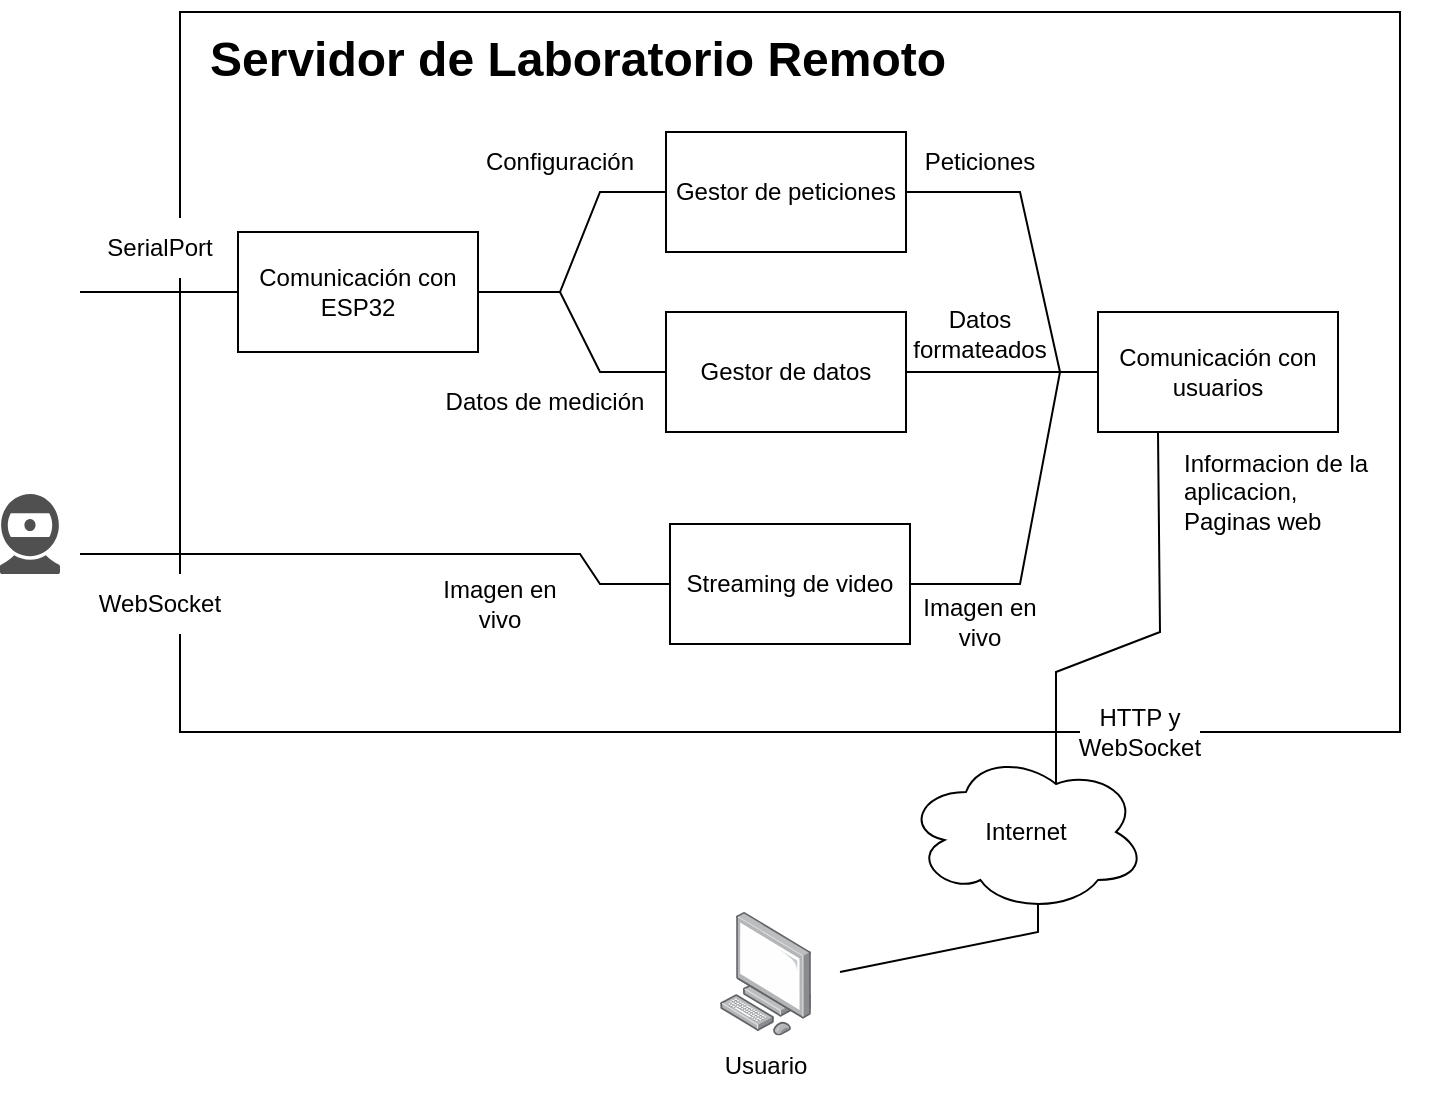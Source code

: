 <mxfile>
    <diagram id="3hIaGwjTrqs3KBvt-b1s" name="Page-1">
        <mxGraphModel dx="958" dy="562" grid="1" gridSize="10" guides="1" tooltips="1" connect="1" arrows="1" fold="1" page="1" pageScale="1" pageWidth="827" pageHeight="1169" math="0" shadow="0">
            <root>
                <mxCell id="0"/>
                <mxCell id="1" parent="0"/>
                <mxCell id="28" value="" style="rounded=0;whiteSpace=wrap;html=1;fillColor=none;" vertex="1" parent="1">
                    <mxGeometry x="110" y="60" width="610" height="360" as="geometry"/>
                </mxCell>
                <mxCell id="13" style="edgeStyle=none;rounded=0;html=1;exitX=1;exitY=0.5;exitDx=0;exitDy=0;entryX=0;entryY=0.5;entryDx=0;entryDy=0;endArrow=none;endFill=0;" edge="1" parent="1" source="2" target="4">
                    <mxGeometry relative="1" as="geometry"/>
                </mxCell>
                <mxCell id="2" value="Gestor de datos" style="rounded=0;whiteSpace=wrap;html=1;" vertex="1" parent="1">
                    <mxGeometry x="353" y="210" width="120" height="60" as="geometry"/>
                </mxCell>
                <mxCell id="14" style="edgeStyle=none;rounded=0;html=1;exitX=1;exitY=0.5;exitDx=0;exitDy=0;endArrow=none;endFill=0;" edge="1" parent="1" source="3">
                    <mxGeometry relative="1" as="geometry">
                        <mxPoint x="550" y="240" as="targetPoint"/>
                        <Array as="points">
                            <mxPoint x="530" y="150"/>
                        </Array>
                    </mxGeometry>
                </mxCell>
                <mxCell id="3" value="Gestor de peticiones" style="rounded=0;whiteSpace=wrap;html=1;" vertex="1" parent="1">
                    <mxGeometry x="353" y="120" width="120" height="60" as="geometry"/>
                </mxCell>
                <mxCell id="20" style="edgeStyle=none;rounded=0;html=1;exitX=0.25;exitY=1;exitDx=0;exitDy=0;entryX=0.625;entryY=0.2;entryDx=0;entryDy=0;entryPerimeter=0;endArrow=none;endFill=0;" edge="1" parent="1" source="4" target="17">
                    <mxGeometry relative="1" as="geometry">
                        <Array as="points">
                            <mxPoint x="600" y="370"/>
                            <mxPoint x="548" y="390"/>
                        </Array>
                    </mxGeometry>
                </mxCell>
                <mxCell id="4" value="Comunicación con usuarios" style="rounded=0;whiteSpace=wrap;html=1;" vertex="1" parent="1">
                    <mxGeometry x="569" y="210" width="120" height="60" as="geometry"/>
                </mxCell>
                <mxCell id="15" style="edgeStyle=none;rounded=0;html=1;exitX=1;exitY=0.5;exitDx=0;exitDy=0;endArrow=none;endFill=0;" edge="1" parent="1" source="5">
                    <mxGeometry relative="1" as="geometry">
                        <mxPoint x="550" y="240" as="targetPoint"/>
                        <Array as="points">
                            <mxPoint x="530" y="346"/>
                        </Array>
                    </mxGeometry>
                </mxCell>
                <mxCell id="5" value="Streaming de video" style="rounded=0;whiteSpace=wrap;html=1;" vertex="1" parent="1">
                    <mxGeometry x="355" y="316" width="120" height="60" as="geometry"/>
                </mxCell>
                <mxCell id="8" style="edgeStyle=none;html=1;exitX=1;exitY=0.5;exitDx=0;exitDy=0;entryX=0;entryY=0.5;entryDx=0;entryDy=0;endArrow=none;endFill=0;rounded=0;" edge="1" parent="1" source="6" target="2">
                    <mxGeometry relative="1" as="geometry">
                        <Array as="points">
                            <mxPoint x="300" y="200"/>
                            <mxPoint x="320" y="240"/>
                        </Array>
                    </mxGeometry>
                </mxCell>
                <mxCell id="9" style="edgeStyle=none;html=1;exitX=1;exitY=0.5;exitDx=0;exitDy=0;entryX=0;entryY=0.5;entryDx=0;entryDy=0;endArrow=none;endFill=0;rounded=0;" edge="1" parent="1" source="6" target="3">
                    <mxGeometry relative="1" as="geometry">
                        <Array as="points">
                            <mxPoint x="300" y="200"/>
                            <mxPoint x="320" y="150"/>
                        </Array>
                    </mxGeometry>
                </mxCell>
                <mxCell id="31" style="edgeStyle=none;rounded=0;html=1;exitX=0;exitY=0.5;exitDx=0;exitDy=0;endArrow=none;endFill=0;" edge="1" parent="1" source="6">
                    <mxGeometry relative="1" as="geometry">
                        <mxPoint x="60" y="200" as="targetPoint"/>
                    </mxGeometry>
                </mxCell>
                <mxCell id="6" value="Comunicación con ESP32" style="rounded=0;whiteSpace=wrap;html=1;" vertex="1" parent="1">
                    <mxGeometry x="139" y="170" width="120" height="60" as="geometry"/>
                </mxCell>
                <mxCell id="12" style="edgeStyle=none;rounded=0;html=1;entryX=0;entryY=0.5;entryDx=0;entryDy=0;endArrow=none;endFill=0;" edge="1" parent="1" target="5">
                    <mxGeometry relative="1" as="geometry">
                        <mxPoint x="60" y="331" as="sourcePoint"/>
                        <Array as="points">
                            <mxPoint x="310" y="331"/>
                            <mxPoint x="320" y="346"/>
                        </Array>
                    </mxGeometry>
                </mxCell>
                <mxCell id="23" style="edgeStyle=none;rounded=0;html=1;exitX=0.55;exitY=0.95;exitDx=0;exitDy=0;exitPerimeter=0;endArrow=none;endFill=0;" edge="1" parent="1" source="17">
                    <mxGeometry relative="1" as="geometry">
                        <mxPoint x="440" y="540" as="targetPoint"/>
                        <Array as="points">
                            <mxPoint x="539" y="520"/>
                        </Array>
                    </mxGeometry>
                </mxCell>
                <mxCell id="17" value="" style="ellipse;shape=cloud;whiteSpace=wrap;html=1;" vertex="1" parent="1">
                    <mxGeometry x="473" y="430" width="120" height="80" as="geometry"/>
                </mxCell>
                <mxCell id="18" value="" style="points=[];aspect=fixed;html=1;align=center;shadow=0;dashed=0;image;image=img/lib/allied_telesis/computer_and_terminals/Personal_Computer.svg;" vertex="1" parent="1">
                    <mxGeometry x="380" y="510" width="45.6" height="61.8" as="geometry"/>
                </mxCell>
                <mxCell id="26" value="" style="sketch=0;pointerEvents=1;shadow=0;dashed=0;html=1;strokeColor=none;fillColor=#505050;labelPosition=center;verticalLabelPosition=bottom;verticalAlign=top;outlineConnect=0;align=center;shape=mxgraph.office.devices.webcam;" vertex="1" parent="1">
                    <mxGeometry x="20" y="301" width="30" height="40" as="geometry"/>
                </mxCell>
                <mxCell id="32" value="WebSocket" style="text;html=1;strokeColor=none;fillColor=default;align=center;verticalAlign=middle;whiteSpace=wrap;rounded=0;" vertex="1" parent="1">
                    <mxGeometry x="70" y="341" width="60" height="30" as="geometry"/>
                </mxCell>
                <mxCell id="34" value="SerialPort" style="text;html=1;strokeColor=none;fillColor=default;align=center;verticalAlign=middle;whiteSpace=wrap;rounded=0;" vertex="1" parent="1">
                    <mxGeometry x="70" y="163" width="60" height="30" as="geometry"/>
                </mxCell>
                <mxCell id="35" value="Configuración" style="text;html=1;strokeColor=none;fillColor=none;align=center;verticalAlign=middle;whiteSpace=wrap;rounded=0;" vertex="1" parent="1">
                    <mxGeometry x="250" y="120" width="100" height="30" as="geometry"/>
                </mxCell>
                <mxCell id="36" value="Datos de medición" style="text;html=1;strokeColor=none;fillColor=none;align=center;verticalAlign=middle;whiteSpace=wrap;rounded=0;" vertex="1" parent="1">
                    <mxGeometry x="232" y="240" width="121" height="30" as="geometry"/>
                </mxCell>
                <mxCell id="37" value="Imagen en vivo" style="text;html=1;strokeColor=none;fillColor=none;align=center;verticalAlign=middle;whiteSpace=wrap;rounded=0;" vertex="1" parent="1">
                    <mxGeometry x="240" y="341" width="60" height="30" as="geometry"/>
                </mxCell>
                <mxCell id="38" value="Peticiones" style="text;html=1;strokeColor=none;fillColor=none;align=center;verticalAlign=middle;whiteSpace=wrap;rounded=0;" vertex="1" parent="1">
                    <mxGeometry x="480" y="120" width="60" height="30" as="geometry"/>
                </mxCell>
                <mxCell id="39" value="Datos formateados" style="text;html=1;strokeColor=none;fillColor=none;align=center;verticalAlign=middle;whiteSpace=wrap;rounded=0;" vertex="1" parent="1">
                    <mxGeometry x="480" y="206" width="60" height="30" as="geometry"/>
                </mxCell>
                <mxCell id="40" value="Imagen en vivo" style="text;html=1;strokeColor=none;fillColor=none;align=center;verticalAlign=middle;whiteSpace=wrap;rounded=0;" vertex="1" parent="1">
                    <mxGeometry x="480" y="350" width="60" height="30" as="geometry"/>
                </mxCell>
                <mxCell id="41" value="Informacion de la aplicacion,&lt;br&gt;Paginas web" style="text;html=1;strokeColor=none;fillColor=none;align=left;verticalAlign=middle;whiteSpace=wrap;rounded=0;" vertex="1" parent="1">
                    <mxGeometry x="610" y="270" width="130" height="60" as="geometry"/>
                </mxCell>
                <mxCell id="43" value="HTTP y WebSocket" style="text;html=1;strokeColor=none;fillColor=default;align=center;verticalAlign=middle;whiteSpace=wrap;rounded=0;" vertex="1" parent="1">
                    <mxGeometry x="560" y="405" width="60" height="30" as="geometry"/>
                </mxCell>
                <mxCell id="44" value="Internet" style="text;html=1;strokeColor=none;fillColor=none;align=center;verticalAlign=middle;whiteSpace=wrap;rounded=0;" vertex="1" parent="1">
                    <mxGeometry x="503" y="455" width="60" height="30" as="geometry"/>
                </mxCell>
                <mxCell id="45" value="Usuario" style="text;html=1;strokeColor=none;fillColor=none;align=center;verticalAlign=middle;whiteSpace=wrap;rounded=0;" vertex="1" parent="1">
                    <mxGeometry x="372.8" y="571.8" width="60" height="30" as="geometry"/>
                </mxCell>
                <mxCell id="47" value="&lt;h1&gt;Servidor de Laboratorio Remoto&lt;/h1&gt;" style="text;html=1;strokeColor=none;fillColor=none;spacing=5;spacingTop=-20;whiteSpace=wrap;overflow=hidden;rounded=0;" vertex="1" parent="1">
                    <mxGeometry x="120" y="64" width="460" height="40" as="geometry"/>
                </mxCell>
            </root>
        </mxGraphModel>
    </diagram>
</mxfile>
